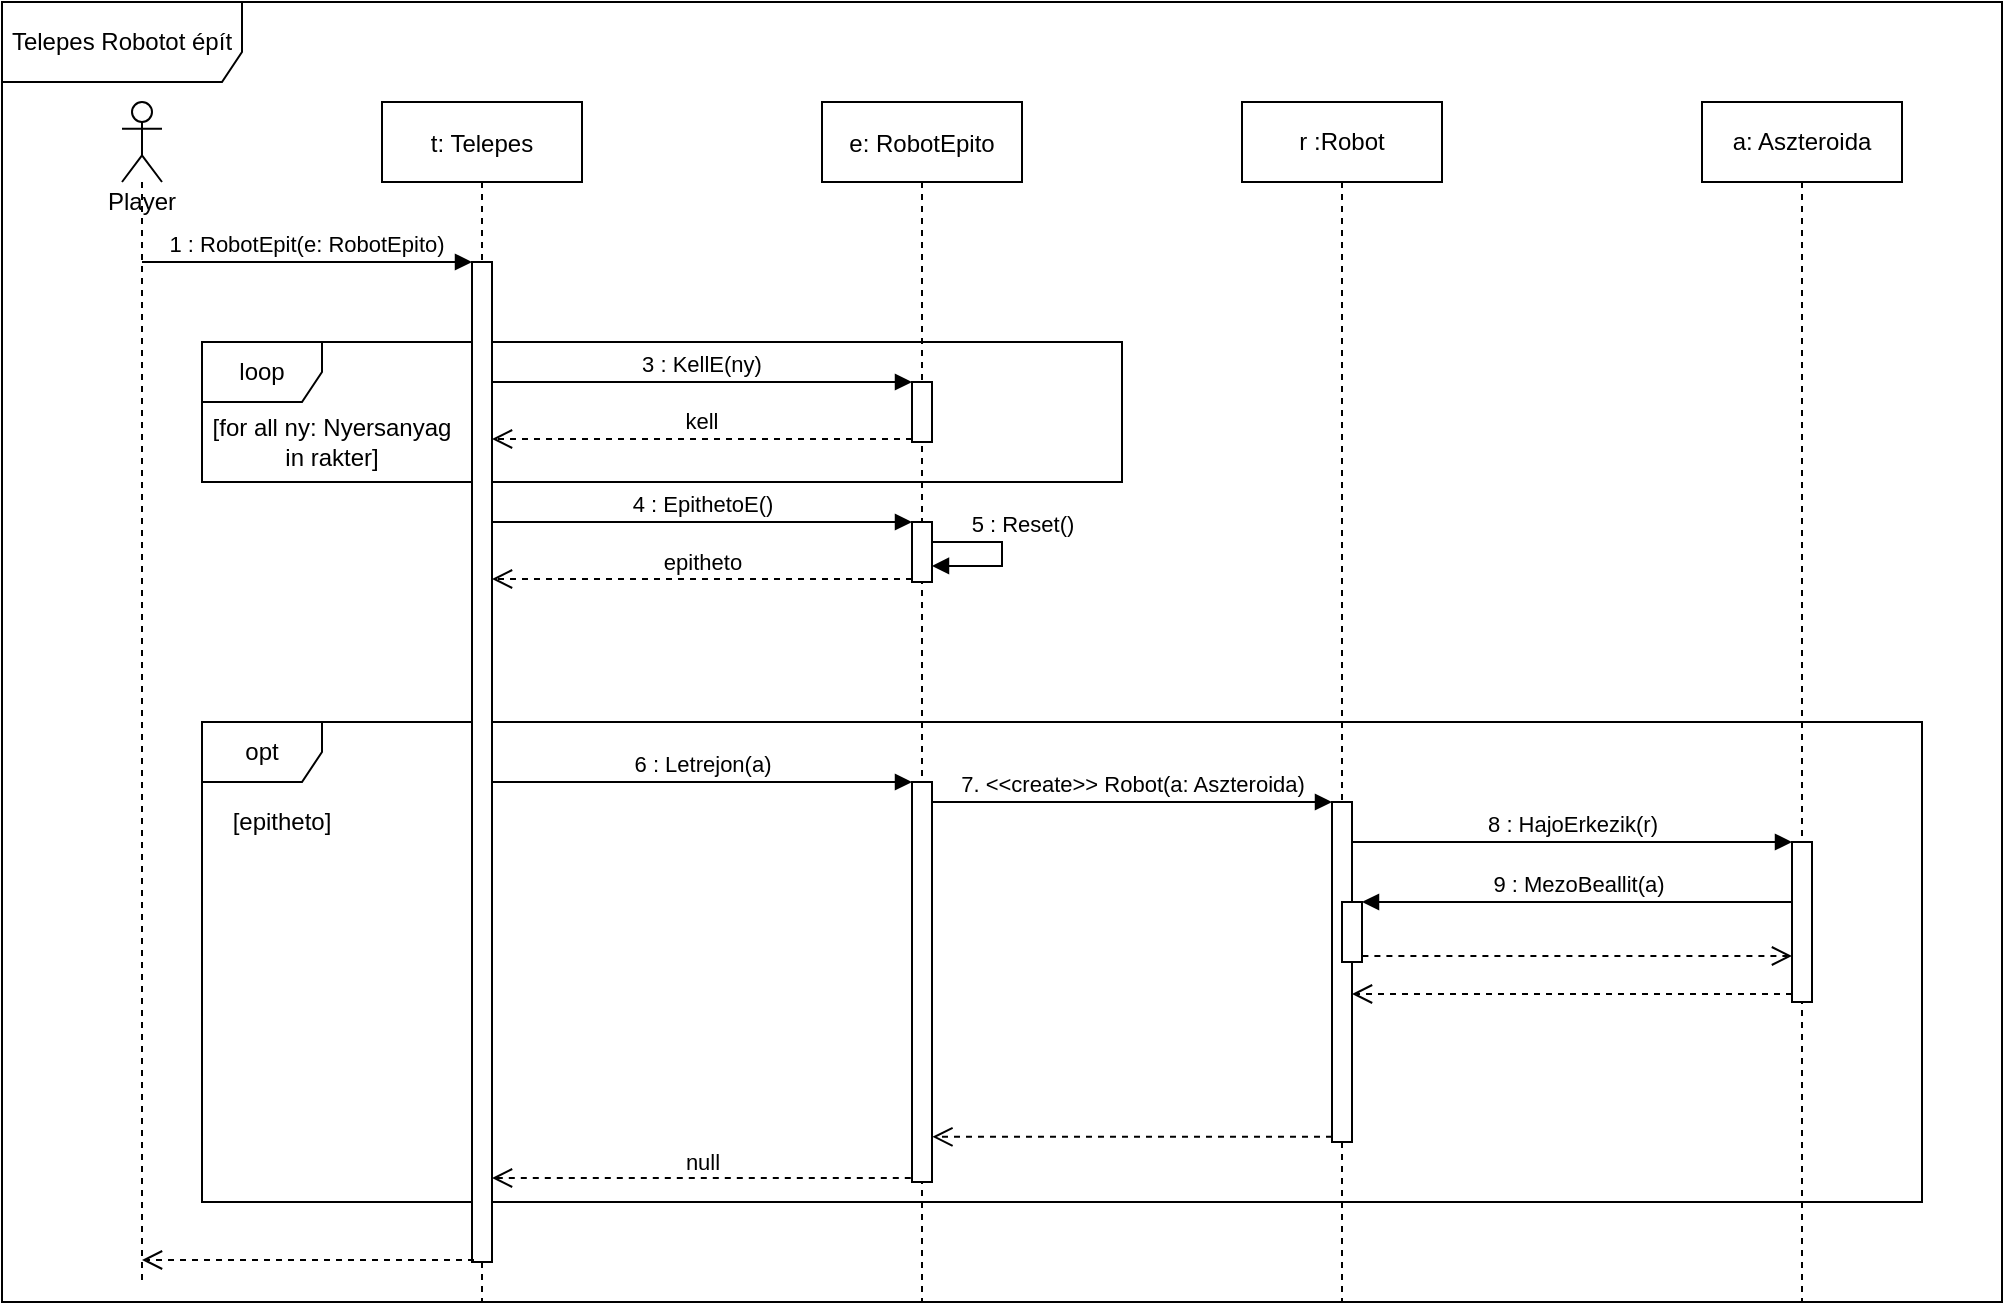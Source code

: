 <mxfile version="14.4.8" type="github">
  <diagram id="kgpKYQtTHZ0yAKxKKP6v" name="Page-1">
    <mxGraphModel dx="2071" dy="645" grid="1" gridSize="10" guides="1" tooltips="1" connect="1" arrows="1" fold="1" page="1" pageScale="1" pageWidth="850" pageHeight="1100" math="0" shadow="0">
      <root>
        <mxCell id="0" />
        <mxCell id="1" parent="0" />
        <mxCell id="cES03J9kAgxBLSj2fXpF-1" value="Telepes Robotot épít" style="shape=umlFrame;whiteSpace=wrap;html=1;width=120;height=40;" parent="1" vertex="1">
          <mxGeometry x="-70" y="30" width="1000" height="650" as="geometry" />
        </mxCell>
        <mxCell id="cES03J9kAgxBLSj2fXpF-2" value="opt" style="shape=umlFrame;whiteSpace=wrap;html=1;" parent="1" vertex="1">
          <mxGeometry x="30" y="390" width="860" height="240" as="geometry" />
        </mxCell>
        <mxCell id="cES03J9kAgxBLSj2fXpF-3" value="4 : EpithetoE()" style="html=1;verticalAlign=bottom;endArrow=block;entryX=0;entryY=0;" parent="1" source="cES03J9kAgxBLSj2fXpF-7" target="cES03J9kAgxBLSj2fXpF-9" edge="1">
          <mxGeometry relative="1" as="geometry">
            <mxPoint x="170" y="260" as="sourcePoint" />
          </mxGeometry>
        </mxCell>
        <mxCell id="cES03J9kAgxBLSj2fXpF-4" value="loop" style="shape=umlFrame;whiteSpace=wrap;html=1;" parent="1" vertex="1">
          <mxGeometry x="30" y="200" width="460" height="70" as="geometry" />
        </mxCell>
        <mxCell id="cES03J9kAgxBLSj2fXpF-5" value="t: Telepes" style="shape=umlLifeline;perimeter=lifelinePerimeter;container=1;collapsible=0;recursiveResize=0;rounded=0;shadow=0;strokeWidth=1;" parent="1" vertex="1">
          <mxGeometry x="120" y="80" width="100" height="600" as="geometry" />
        </mxCell>
        <mxCell id="cES03J9kAgxBLSj2fXpF-6" value="1 : RobotEpit(e: RobotEpito)" style="verticalAlign=bottom;startArrow=none;endArrow=block;startSize=8;shadow=0;strokeWidth=1;startFill=0;" parent="cES03J9kAgxBLSj2fXpF-5" source="cES03J9kAgxBLSj2fXpF-35" edge="1">
          <mxGeometry relative="1" as="geometry">
            <mxPoint x="-50" y="80" as="sourcePoint" />
            <mxPoint x="45" y="80" as="targetPoint" />
          </mxGeometry>
        </mxCell>
        <mxCell id="cES03J9kAgxBLSj2fXpF-7" value="" style="html=1;points=[];perimeter=orthogonalPerimeter;" parent="cES03J9kAgxBLSj2fXpF-5" vertex="1">
          <mxGeometry x="45" y="80" width="10" height="500" as="geometry" />
        </mxCell>
        <mxCell id="cES03J9kAgxBLSj2fXpF-8" value="e: RobotEpito" style="shape=umlLifeline;perimeter=lifelinePerimeter;container=1;collapsible=0;recursiveResize=0;rounded=0;shadow=0;strokeWidth=1;" parent="1" vertex="1">
          <mxGeometry x="340" y="80" width="100" height="600" as="geometry" />
        </mxCell>
        <mxCell id="cES03J9kAgxBLSj2fXpF-9" value="" style="html=1;points=[];perimeter=orthogonalPerimeter;" parent="cES03J9kAgxBLSj2fXpF-8" vertex="1">
          <mxGeometry x="45" y="210" width="10" height="30" as="geometry" />
        </mxCell>
        <mxCell id="cES03J9kAgxBLSj2fXpF-10" value="" style="points=[];perimeter=orthogonalPerimeter;rounded=0;shadow=0;strokeWidth=1;" parent="cES03J9kAgxBLSj2fXpF-8" vertex="1">
          <mxGeometry x="45" y="140" width="10" height="30" as="geometry" />
        </mxCell>
        <mxCell id="cES03J9kAgxBLSj2fXpF-11" value="" style="html=1;points=[];perimeter=orthogonalPerimeter;" parent="cES03J9kAgxBLSj2fXpF-8" vertex="1">
          <mxGeometry x="45" y="340" width="10" height="200" as="geometry" />
        </mxCell>
        <mxCell id="cES03J9kAgxBLSj2fXpF-12" value="5 : Reset()" style="html=1;verticalAlign=bottom;endArrow=block;entryX=1;entryY=0.733;entryDx=0;entryDy=0;entryPerimeter=0;rounded=0;" parent="cES03J9kAgxBLSj2fXpF-8" target="cES03J9kAgxBLSj2fXpF-9" edge="1">
          <mxGeometry x="-0.146" y="10" relative="1" as="geometry">
            <mxPoint x="55" y="220" as="sourcePoint" />
            <mxPoint x="150" y="220" as="targetPoint" />
            <Array as="points">
              <mxPoint x="90" y="220" />
              <mxPoint x="90" y="232" />
            </Array>
            <mxPoint as="offset" />
          </mxGeometry>
        </mxCell>
        <mxCell id="cES03J9kAgxBLSj2fXpF-13" value="kell" style="verticalAlign=bottom;endArrow=open;dashed=1;endSize=8;exitX=0;exitY=0.95;shadow=0;strokeWidth=1;" parent="1" source="cES03J9kAgxBLSj2fXpF-10" target="cES03J9kAgxBLSj2fXpF-7" edge="1">
          <mxGeometry relative="1" as="geometry">
            <mxPoint x="275" y="236" as="targetPoint" />
          </mxGeometry>
        </mxCell>
        <mxCell id="cES03J9kAgxBLSj2fXpF-14" value="3 : KellE(ny)" style="verticalAlign=bottom;endArrow=block;entryX=0;entryY=0;shadow=0;strokeWidth=1;" parent="1" source="cES03J9kAgxBLSj2fXpF-7" target="cES03J9kAgxBLSj2fXpF-10" edge="1">
          <mxGeometry relative="1" as="geometry">
            <mxPoint x="275" y="160" as="sourcePoint" />
            <Array as="points" />
          </mxGeometry>
        </mxCell>
        <mxCell id="cES03J9kAgxBLSj2fXpF-15" value="[for all ny: Nyersanyag in rakter]" style="text;html=1;strokeColor=none;fillColor=none;align=center;verticalAlign=middle;whiteSpace=wrap;rounded=0;" parent="1" vertex="1">
          <mxGeometry x="30" y="240" width="130" height="20" as="geometry" />
        </mxCell>
        <mxCell id="cES03J9kAgxBLSj2fXpF-16" value="[epitheto]" style="text;html=1;strokeColor=none;fillColor=none;align=center;verticalAlign=middle;whiteSpace=wrap;rounded=0;" parent="1" vertex="1">
          <mxGeometry x="50" y="430" width="40" height="20" as="geometry" />
        </mxCell>
        <mxCell id="cES03J9kAgxBLSj2fXpF-17" value="epitheto" style="html=1;verticalAlign=bottom;endArrow=open;dashed=1;endSize=8;exitX=0;exitY=0.95;" parent="1" source="cES03J9kAgxBLSj2fXpF-9" target="cES03J9kAgxBLSj2fXpF-7" edge="1">
          <mxGeometry relative="1" as="geometry">
            <mxPoint x="170" y="279" as="targetPoint" />
          </mxGeometry>
        </mxCell>
        <mxCell id="cES03J9kAgxBLSj2fXpF-22" value="a: Aszteroida" style="shape=umlLifeline;perimeter=lifelinePerimeter;whiteSpace=wrap;html=1;container=1;collapsible=0;recursiveResize=0;outlineConnect=0;" parent="1" vertex="1">
          <mxGeometry x="780" y="80" width="100" height="600" as="geometry" />
        </mxCell>
        <mxCell id="cES03J9kAgxBLSj2fXpF-23" value="" style="html=1;points=[];perimeter=orthogonalPerimeter;" parent="cES03J9kAgxBLSj2fXpF-22" vertex="1">
          <mxGeometry x="45" y="370" width="10" height="80" as="geometry" />
        </mxCell>
        <mxCell id="cES03J9kAgxBLSj2fXpF-24" value="8 : HajoErkezik(r)" style="html=1;verticalAlign=bottom;endArrow=block;entryX=0;entryY=0;" parent="1" source="cES03J9kAgxBLSj2fXpF-36" target="cES03J9kAgxBLSj2fXpF-23" edge="1">
          <mxGeometry relative="1" as="geometry">
            <mxPoint x="775" y="600" as="sourcePoint" />
          </mxGeometry>
        </mxCell>
        <mxCell id="cES03J9kAgxBLSj2fXpF-25" value="" style="html=1;verticalAlign=bottom;endArrow=open;dashed=1;endSize=8;exitX=0;exitY=0.95;" parent="1" source="cES03J9kAgxBLSj2fXpF-23" target="cES03J9kAgxBLSj2fXpF-36" edge="1">
          <mxGeometry relative="1" as="geometry">
            <mxPoint x="775" y="676" as="targetPoint" />
          </mxGeometry>
        </mxCell>
        <mxCell id="cES03J9kAgxBLSj2fXpF-26" value="9 : MezoBeallit(a)" style="html=1;verticalAlign=bottom;endArrow=block;" parent="1" source="cES03J9kAgxBLSj2fXpF-23" target="cES03J9kAgxBLSj2fXpF-33" edge="1">
          <mxGeometry relative="1" as="geometry">
            <mxPoint x="754.9" y="610" as="sourcePoint" />
            <mxPoint x="400" y="700" as="targetPoint" />
            <Array as="points">
              <mxPoint x="720" y="480" />
            </Array>
          </mxGeometry>
        </mxCell>
        <mxCell id="cES03J9kAgxBLSj2fXpF-27" value="" style="html=1;verticalAlign=bottom;endArrow=open;dashed=1;endSize=8;exitX=1.02;exitY=0.9;exitDx=0;exitDy=0;exitPerimeter=0;" parent="1" source="cES03J9kAgxBLSj2fXpF-33" target="cES03J9kAgxBLSj2fXpF-23" edge="1">
          <mxGeometry relative="1" as="geometry">
            <mxPoint x="754.9" y="686" as="targetPoint" />
            <mxPoint x="400" y="719" as="sourcePoint" />
          </mxGeometry>
        </mxCell>
        <mxCell id="cES03J9kAgxBLSj2fXpF-28" value="" style="html=1;verticalAlign=bottom;endArrow=open;dashed=1;endSize=8;exitX=0.1;exitY=0.998;exitDx=0;exitDy=0;exitPerimeter=0;" parent="1" source="cES03J9kAgxBLSj2fXpF-7" target="cES03J9kAgxBLSj2fXpF-35" edge="1">
          <mxGeometry relative="1" as="geometry">
            <mxPoint x="160" y="800" as="sourcePoint" />
            <mxPoint x="10" y="659" as="targetPoint" />
            <Array as="points" />
          </mxGeometry>
        </mxCell>
        <mxCell id="cES03J9kAgxBLSj2fXpF-29" value="6 : Letrejon(a)" style="html=1;verticalAlign=bottom;endArrow=block;entryX=0;entryY=0;" parent="1" source="cES03J9kAgxBLSj2fXpF-7" target="cES03J9kAgxBLSj2fXpF-11" edge="1">
          <mxGeometry relative="1" as="geometry">
            <mxPoint x="315" y="710" as="sourcePoint" />
            <Array as="points">
              <mxPoint x="250" y="420" />
            </Array>
          </mxGeometry>
        </mxCell>
        <mxCell id="cES03J9kAgxBLSj2fXpF-30" value="" style="html=1;verticalAlign=bottom;endArrow=open;dashed=1;endSize=8;exitX=-0.06;exitY=0.99;exitDx=0;exitDy=0;exitPerimeter=0;" parent="1" source="cES03J9kAgxBLSj2fXpF-11" target="cES03J9kAgxBLSj2fXpF-7" edge="1">
          <mxGeometry relative="1" as="geometry">
            <mxPoint x="315" y="786" as="targetPoint" />
            <Array as="points" />
          </mxGeometry>
        </mxCell>
        <mxCell id="cES03J9kAgxBLSj2fXpF-31" value="null" style="edgeLabel;html=1;align=center;verticalAlign=middle;resizable=0;points=[];" parent="cES03J9kAgxBLSj2fXpF-30" vertex="1" connectable="0">
          <mxGeometry x="0.217" y="1" relative="1" as="geometry">
            <mxPoint x="22.6" y="-9" as="offset" />
          </mxGeometry>
        </mxCell>
        <mxCell id="cES03J9kAgxBLSj2fXpF-32" value="r :Robot" style="shape=umlLifeline;perimeter=lifelinePerimeter;whiteSpace=wrap;html=1;container=1;collapsible=0;recursiveResize=0;outlineConnect=0;" parent="1" vertex="1">
          <mxGeometry x="550" y="80" width="100" height="600" as="geometry" />
        </mxCell>
        <mxCell id="cES03J9kAgxBLSj2fXpF-36" value="" style="html=1;points=[];perimeter=orthogonalPerimeter;" parent="cES03J9kAgxBLSj2fXpF-32" vertex="1">
          <mxGeometry x="45" y="350" width="10" height="170" as="geometry" />
        </mxCell>
        <mxCell id="cES03J9kAgxBLSj2fXpF-33" value="" style="html=1;points=[];perimeter=orthogonalPerimeter;" parent="cES03J9kAgxBLSj2fXpF-32" vertex="1">
          <mxGeometry x="50" y="400" width="10" height="30" as="geometry" />
        </mxCell>
        <mxCell id="cES03J9kAgxBLSj2fXpF-34" value="7. &amp;lt;&amp;lt;create&amp;gt;&amp;gt; Robot(a: Aszteroida)" style="html=1;verticalAlign=bottom;endArrow=block;strokeColor=#000000;" parent="1" source="cES03J9kAgxBLSj2fXpF-11" target="cES03J9kAgxBLSj2fXpF-36" edge="1">
          <mxGeometry width="80" relative="1" as="geometry">
            <mxPoint x="550" y="490" as="sourcePoint" />
            <mxPoint x="630" y="490" as="targetPoint" />
            <Array as="points">
              <mxPoint x="540" y="430" />
            </Array>
          </mxGeometry>
        </mxCell>
        <mxCell id="cES03J9kAgxBLSj2fXpF-35" value="Player" style="shape=umlLifeline;participant=umlActor;perimeter=lifelinePerimeter;whiteSpace=wrap;html=1;container=1;collapsible=0;recursiveResize=0;verticalAlign=top;spacingTop=36;outlineConnect=0;" parent="1" vertex="1">
          <mxGeometry x="-10" y="80" width="20" height="590" as="geometry" />
        </mxCell>
        <mxCell id="cES03J9kAgxBLSj2fXpF-38" value="" style="html=1;verticalAlign=bottom;endArrow=open;dashed=1;endSize=8;entryX=1.02;entryY=0.887;entryDx=0;entryDy=0;entryPerimeter=0;" parent="1" source="cES03J9kAgxBLSj2fXpF-36" target="cES03J9kAgxBLSj2fXpF-11" edge="1">
          <mxGeometry relative="1" as="geometry">
            <mxPoint x="540" y="560" as="sourcePoint" />
            <mxPoint x="460" y="560" as="targetPoint" />
          </mxGeometry>
        </mxCell>
      </root>
    </mxGraphModel>
  </diagram>
</mxfile>
